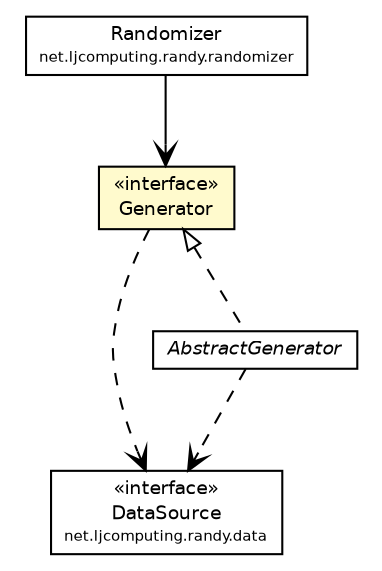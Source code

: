 #!/usr/local/bin/dot
#
# Class diagram 
# Generated by UMLGraph version R5_6 (http://www.umlgraph.org/)
#

digraph G {
	edge [fontname="Helvetica",fontsize=10,labelfontname="Helvetica",labelfontsize=10];
	node [fontname="Helvetica",fontsize=10,shape=plaintext];
	nodesep=0.25;
	ranksep=0.5;
	// net.ljcomputing.randy.data.DataSource
	c540 [label=<<table title="net.ljcomputing.randy.data.DataSource" border="0" cellborder="1" cellspacing="0" cellpadding="2" port="p" href="../data/DataSource.html">
		<tr><td><table border="0" cellspacing="0" cellpadding="1">
<tr><td align="center" balign="center"> &#171;interface&#187; </td></tr>
<tr><td align="center" balign="center"> DataSource </td></tr>
<tr><td align="center" balign="center"><font point-size="7.0"> net.ljcomputing.randy.data </font></td></tr>
		</table></td></tr>
		</table>>, URL="../data/DataSource.html", fontname="Helvetica", fontcolor="black", fontsize=9.0];
	// net.ljcomputing.randy.randomizer.Randomizer
	c551 [label=<<table title="net.ljcomputing.randy.randomizer.Randomizer" border="0" cellborder="1" cellspacing="0" cellpadding="2" port="p" href="../randomizer/Randomizer.html">
		<tr><td><table border="0" cellspacing="0" cellpadding="1">
<tr><td align="center" balign="center"> Randomizer </td></tr>
<tr><td align="center" balign="center"><font point-size="7.0"> net.ljcomputing.randy.randomizer </font></td></tr>
		</table></td></tr>
		</table>>, URL="../randomizer/Randomizer.html", fontname="Helvetica", fontcolor="black", fontsize=9.0];
	// net.ljcomputing.randy.generator.AbstractGenerator
	c557 [label=<<table title="net.ljcomputing.randy.generator.AbstractGenerator" border="0" cellborder="1" cellspacing="0" cellpadding="2" port="p" href="./AbstractGenerator.html">
		<tr><td><table border="0" cellspacing="0" cellpadding="1">
<tr><td align="center" balign="center"><font face="Helvetica-Oblique"> AbstractGenerator </font></td></tr>
		</table></td></tr>
		</table>>, URL="./AbstractGenerator.html", fontname="Helvetica", fontcolor="black", fontsize=9.0];
	// net.ljcomputing.randy.generator.Generator
	c558 [label=<<table title="net.ljcomputing.randy.generator.Generator" border="0" cellborder="1" cellspacing="0" cellpadding="2" port="p" bgcolor="lemonChiffon" href="./Generator.html">
		<tr><td><table border="0" cellspacing="0" cellpadding="1">
<tr><td align="center" balign="center"> &#171;interface&#187; </td></tr>
<tr><td align="center" balign="center"> Generator </td></tr>
		</table></td></tr>
		</table>>, URL="./Generator.html", fontname="Helvetica", fontcolor="black", fontsize=9.0];
	//net.ljcomputing.randy.generator.AbstractGenerator implements net.ljcomputing.randy.generator.Generator
	c558:p -> c557:p [dir=back,arrowtail=empty,style=dashed];
	// net.ljcomputing.randy.randomizer.Randomizer NAVASSOC net.ljcomputing.randy.generator.Generator
	c551:p -> c558:p [taillabel="", label="", headlabel="", fontname="Helvetica", fontcolor="black", fontsize=10.0, color="black", arrowhead=open];
	// net.ljcomputing.randy.generator.AbstractGenerator DEPEND net.ljcomputing.randy.data.DataSource
	c557:p -> c540:p [taillabel="", label="", headlabel="", fontname="Helvetica", fontcolor="black", fontsize=10.0, color="black", arrowhead=open, style=dashed];
	// net.ljcomputing.randy.generator.Generator DEPEND net.ljcomputing.randy.data.DataSource
	c558:p -> c540:p [taillabel="", label="", headlabel="", fontname="Helvetica", fontcolor="black", fontsize=10.0, color="black", arrowhead=open, style=dashed];
}

